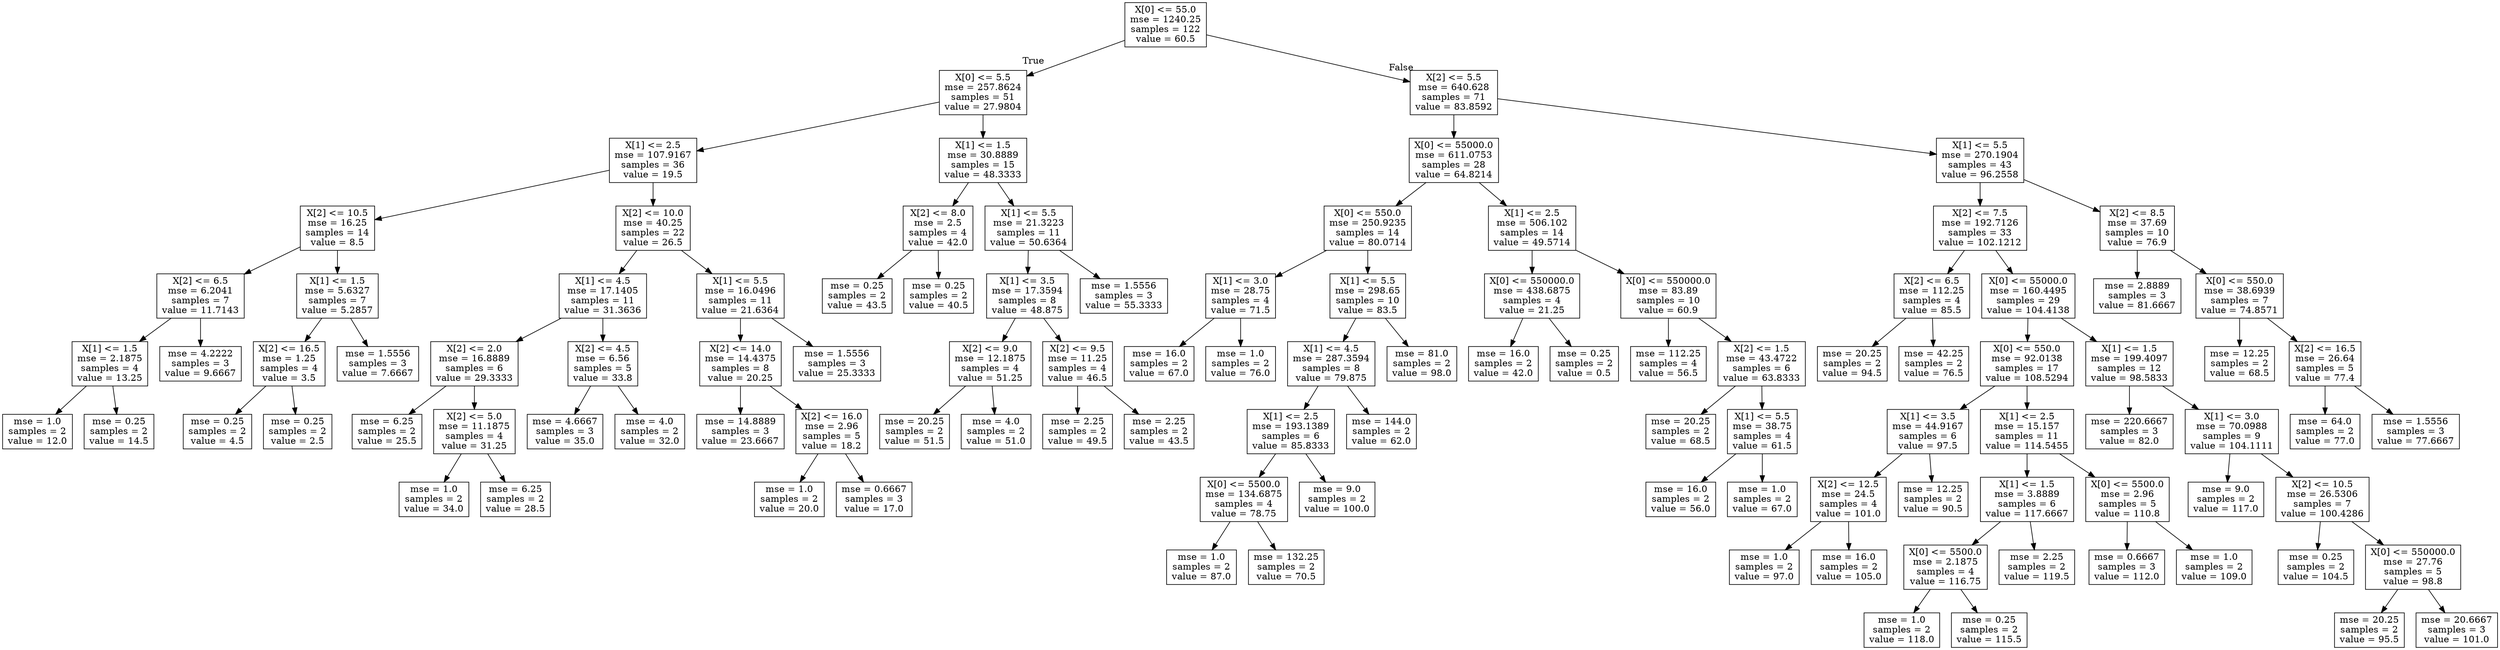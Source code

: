digraph Tree {
node [shape=box] ;
0 [label="X[0] <= 55.0\nmse = 1240.25\nsamples = 122\nvalue = 60.5"] ;
1 [label="X[0] <= 5.5\nmse = 257.8624\nsamples = 51\nvalue = 27.9804"] ;
0 -> 1 [labeldistance=2.5, labelangle=45, headlabel="True"] ;
2 [label="X[1] <= 2.5\nmse = 107.9167\nsamples = 36\nvalue = 19.5"] ;
1 -> 2 ;
3 [label="X[2] <= 10.5\nmse = 16.25\nsamples = 14\nvalue = 8.5"] ;
2 -> 3 ;
4 [label="X[2] <= 6.5\nmse = 6.2041\nsamples = 7\nvalue = 11.7143"] ;
3 -> 4 ;
5 [label="X[1] <= 1.5\nmse = 2.1875\nsamples = 4\nvalue = 13.25"] ;
4 -> 5 ;
6 [label="mse = 1.0\nsamples = 2\nvalue = 12.0"] ;
5 -> 6 ;
7 [label="mse = 0.25\nsamples = 2\nvalue = 14.5"] ;
5 -> 7 ;
8 [label="mse = 4.2222\nsamples = 3\nvalue = 9.6667"] ;
4 -> 8 ;
9 [label="X[1] <= 1.5\nmse = 5.6327\nsamples = 7\nvalue = 5.2857"] ;
3 -> 9 ;
10 [label="X[2] <= 16.5\nmse = 1.25\nsamples = 4\nvalue = 3.5"] ;
9 -> 10 ;
11 [label="mse = 0.25\nsamples = 2\nvalue = 4.5"] ;
10 -> 11 ;
12 [label="mse = 0.25\nsamples = 2\nvalue = 2.5"] ;
10 -> 12 ;
13 [label="mse = 1.5556\nsamples = 3\nvalue = 7.6667"] ;
9 -> 13 ;
14 [label="X[2] <= 10.0\nmse = 40.25\nsamples = 22\nvalue = 26.5"] ;
2 -> 14 ;
15 [label="X[1] <= 4.5\nmse = 17.1405\nsamples = 11\nvalue = 31.3636"] ;
14 -> 15 ;
16 [label="X[2] <= 2.0\nmse = 16.8889\nsamples = 6\nvalue = 29.3333"] ;
15 -> 16 ;
17 [label="mse = 6.25\nsamples = 2\nvalue = 25.5"] ;
16 -> 17 ;
18 [label="X[2] <= 5.0\nmse = 11.1875\nsamples = 4\nvalue = 31.25"] ;
16 -> 18 ;
19 [label="mse = 1.0\nsamples = 2\nvalue = 34.0"] ;
18 -> 19 ;
20 [label="mse = 6.25\nsamples = 2\nvalue = 28.5"] ;
18 -> 20 ;
21 [label="X[2] <= 4.5\nmse = 6.56\nsamples = 5\nvalue = 33.8"] ;
15 -> 21 ;
22 [label="mse = 4.6667\nsamples = 3\nvalue = 35.0"] ;
21 -> 22 ;
23 [label="mse = 4.0\nsamples = 2\nvalue = 32.0"] ;
21 -> 23 ;
24 [label="X[1] <= 5.5\nmse = 16.0496\nsamples = 11\nvalue = 21.6364"] ;
14 -> 24 ;
25 [label="X[2] <= 14.0\nmse = 14.4375\nsamples = 8\nvalue = 20.25"] ;
24 -> 25 ;
26 [label="mse = 14.8889\nsamples = 3\nvalue = 23.6667"] ;
25 -> 26 ;
27 [label="X[2] <= 16.0\nmse = 2.96\nsamples = 5\nvalue = 18.2"] ;
25 -> 27 ;
28 [label="mse = 1.0\nsamples = 2\nvalue = 20.0"] ;
27 -> 28 ;
29 [label="mse = 0.6667\nsamples = 3\nvalue = 17.0"] ;
27 -> 29 ;
30 [label="mse = 1.5556\nsamples = 3\nvalue = 25.3333"] ;
24 -> 30 ;
31 [label="X[1] <= 1.5\nmse = 30.8889\nsamples = 15\nvalue = 48.3333"] ;
1 -> 31 ;
32 [label="X[2] <= 8.0\nmse = 2.5\nsamples = 4\nvalue = 42.0"] ;
31 -> 32 ;
33 [label="mse = 0.25\nsamples = 2\nvalue = 43.5"] ;
32 -> 33 ;
34 [label="mse = 0.25\nsamples = 2\nvalue = 40.5"] ;
32 -> 34 ;
35 [label="X[1] <= 5.5\nmse = 21.3223\nsamples = 11\nvalue = 50.6364"] ;
31 -> 35 ;
36 [label="X[1] <= 3.5\nmse = 17.3594\nsamples = 8\nvalue = 48.875"] ;
35 -> 36 ;
37 [label="X[2] <= 9.0\nmse = 12.1875\nsamples = 4\nvalue = 51.25"] ;
36 -> 37 ;
38 [label="mse = 20.25\nsamples = 2\nvalue = 51.5"] ;
37 -> 38 ;
39 [label="mse = 4.0\nsamples = 2\nvalue = 51.0"] ;
37 -> 39 ;
40 [label="X[2] <= 9.5\nmse = 11.25\nsamples = 4\nvalue = 46.5"] ;
36 -> 40 ;
41 [label="mse = 2.25\nsamples = 2\nvalue = 49.5"] ;
40 -> 41 ;
42 [label="mse = 2.25\nsamples = 2\nvalue = 43.5"] ;
40 -> 42 ;
43 [label="mse = 1.5556\nsamples = 3\nvalue = 55.3333"] ;
35 -> 43 ;
44 [label="X[2] <= 5.5\nmse = 640.628\nsamples = 71\nvalue = 83.8592"] ;
0 -> 44 [labeldistance=2.5, labelangle=-45, headlabel="False"] ;
45 [label="X[0] <= 55000.0\nmse = 611.0753\nsamples = 28\nvalue = 64.8214"] ;
44 -> 45 ;
46 [label="X[0] <= 550.0\nmse = 250.9235\nsamples = 14\nvalue = 80.0714"] ;
45 -> 46 ;
47 [label="X[1] <= 3.0\nmse = 28.75\nsamples = 4\nvalue = 71.5"] ;
46 -> 47 ;
48 [label="mse = 16.0\nsamples = 2\nvalue = 67.0"] ;
47 -> 48 ;
49 [label="mse = 1.0\nsamples = 2\nvalue = 76.0"] ;
47 -> 49 ;
50 [label="X[1] <= 5.5\nmse = 298.65\nsamples = 10\nvalue = 83.5"] ;
46 -> 50 ;
51 [label="X[1] <= 4.5\nmse = 287.3594\nsamples = 8\nvalue = 79.875"] ;
50 -> 51 ;
52 [label="X[1] <= 2.5\nmse = 193.1389\nsamples = 6\nvalue = 85.8333"] ;
51 -> 52 ;
53 [label="X[0] <= 5500.0\nmse = 134.6875\nsamples = 4\nvalue = 78.75"] ;
52 -> 53 ;
54 [label="mse = 1.0\nsamples = 2\nvalue = 87.0"] ;
53 -> 54 ;
55 [label="mse = 132.25\nsamples = 2\nvalue = 70.5"] ;
53 -> 55 ;
56 [label="mse = 9.0\nsamples = 2\nvalue = 100.0"] ;
52 -> 56 ;
57 [label="mse = 144.0\nsamples = 2\nvalue = 62.0"] ;
51 -> 57 ;
58 [label="mse = 81.0\nsamples = 2\nvalue = 98.0"] ;
50 -> 58 ;
59 [label="X[1] <= 2.5\nmse = 506.102\nsamples = 14\nvalue = 49.5714"] ;
45 -> 59 ;
60 [label="X[0] <= 550000.0\nmse = 438.6875\nsamples = 4\nvalue = 21.25"] ;
59 -> 60 ;
61 [label="mse = 16.0\nsamples = 2\nvalue = 42.0"] ;
60 -> 61 ;
62 [label="mse = 0.25\nsamples = 2\nvalue = 0.5"] ;
60 -> 62 ;
63 [label="X[0] <= 550000.0\nmse = 83.89\nsamples = 10\nvalue = 60.9"] ;
59 -> 63 ;
64 [label="mse = 112.25\nsamples = 4\nvalue = 56.5"] ;
63 -> 64 ;
65 [label="X[2] <= 1.5\nmse = 43.4722\nsamples = 6\nvalue = 63.8333"] ;
63 -> 65 ;
66 [label="mse = 20.25\nsamples = 2\nvalue = 68.5"] ;
65 -> 66 ;
67 [label="X[1] <= 5.5\nmse = 38.75\nsamples = 4\nvalue = 61.5"] ;
65 -> 67 ;
68 [label="mse = 16.0\nsamples = 2\nvalue = 56.0"] ;
67 -> 68 ;
69 [label="mse = 1.0\nsamples = 2\nvalue = 67.0"] ;
67 -> 69 ;
70 [label="X[1] <= 5.5\nmse = 270.1904\nsamples = 43\nvalue = 96.2558"] ;
44 -> 70 ;
71 [label="X[2] <= 7.5\nmse = 192.7126\nsamples = 33\nvalue = 102.1212"] ;
70 -> 71 ;
72 [label="X[2] <= 6.5\nmse = 112.25\nsamples = 4\nvalue = 85.5"] ;
71 -> 72 ;
73 [label="mse = 20.25\nsamples = 2\nvalue = 94.5"] ;
72 -> 73 ;
74 [label="mse = 42.25\nsamples = 2\nvalue = 76.5"] ;
72 -> 74 ;
75 [label="X[0] <= 55000.0\nmse = 160.4495\nsamples = 29\nvalue = 104.4138"] ;
71 -> 75 ;
76 [label="X[0] <= 550.0\nmse = 92.0138\nsamples = 17\nvalue = 108.5294"] ;
75 -> 76 ;
77 [label="X[1] <= 3.5\nmse = 44.9167\nsamples = 6\nvalue = 97.5"] ;
76 -> 77 ;
78 [label="X[2] <= 12.5\nmse = 24.5\nsamples = 4\nvalue = 101.0"] ;
77 -> 78 ;
79 [label="mse = 1.0\nsamples = 2\nvalue = 97.0"] ;
78 -> 79 ;
80 [label="mse = 16.0\nsamples = 2\nvalue = 105.0"] ;
78 -> 80 ;
81 [label="mse = 12.25\nsamples = 2\nvalue = 90.5"] ;
77 -> 81 ;
82 [label="X[1] <= 2.5\nmse = 15.157\nsamples = 11\nvalue = 114.5455"] ;
76 -> 82 ;
83 [label="X[1] <= 1.5\nmse = 3.8889\nsamples = 6\nvalue = 117.6667"] ;
82 -> 83 ;
84 [label="X[0] <= 5500.0\nmse = 2.1875\nsamples = 4\nvalue = 116.75"] ;
83 -> 84 ;
85 [label="mse = 1.0\nsamples = 2\nvalue = 118.0"] ;
84 -> 85 ;
86 [label="mse = 0.25\nsamples = 2\nvalue = 115.5"] ;
84 -> 86 ;
87 [label="mse = 2.25\nsamples = 2\nvalue = 119.5"] ;
83 -> 87 ;
88 [label="X[0] <= 5500.0\nmse = 2.96\nsamples = 5\nvalue = 110.8"] ;
82 -> 88 ;
89 [label="mse = 0.6667\nsamples = 3\nvalue = 112.0"] ;
88 -> 89 ;
90 [label="mse = 1.0\nsamples = 2\nvalue = 109.0"] ;
88 -> 90 ;
91 [label="X[1] <= 1.5\nmse = 199.4097\nsamples = 12\nvalue = 98.5833"] ;
75 -> 91 ;
92 [label="mse = 220.6667\nsamples = 3\nvalue = 82.0"] ;
91 -> 92 ;
93 [label="X[1] <= 3.0\nmse = 70.0988\nsamples = 9\nvalue = 104.1111"] ;
91 -> 93 ;
94 [label="mse = 9.0\nsamples = 2\nvalue = 117.0"] ;
93 -> 94 ;
95 [label="X[2] <= 10.5\nmse = 26.5306\nsamples = 7\nvalue = 100.4286"] ;
93 -> 95 ;
96 [label="mse = 0.25\nsamples = 2\nvalue = 104.5"] ;
95 -> 96 ;
97 [label="X[0] <= 550000.0\nmse = 27.76\nsamples = 5\nvalue = 98.8"] ;
95 -> 97 ;
98 [label="mse = 20.25\nsamples = 2\nvalue = 95.5"] ;
97 -> 98 ;
99 [label="mse = 20.6667\nsamples = 3\nvalue = 101.0"] ;
97 -> 99 ;
100 [label="X[2] <= 8.5\nmse = 37.69\nsamples = 10\nvalue = 76.9"] ;
70 -> 100 ;
101 [label="mse = 2.8889\nsamples = 3\nvalue = 81.6667"] ;
100 -> 101 ;
102 [label="X[0] <= 550.0\nmse = 38.6939\nsamples = 7\nvalue = 74.8571"] ;
100 -> 102 ;
103 [label="mse = 12.25\nsamples = 2\nvalue = 68.5"] ;
102 -> 103 ;
104 [label="X[2] <= 16.5\nmse = 26.64\nsamples = 5\nvalue = 77.4"] ;
102 -> 104 ;
105 [label="mse = 64.0\nsamples = 2\nvalue = 77.0"] ;
104 -> 105 ;
106 [label="mse = 1.5556\nsamples = 3\nvalue = 77.6667"] ;
104 -> 106 ;
}
